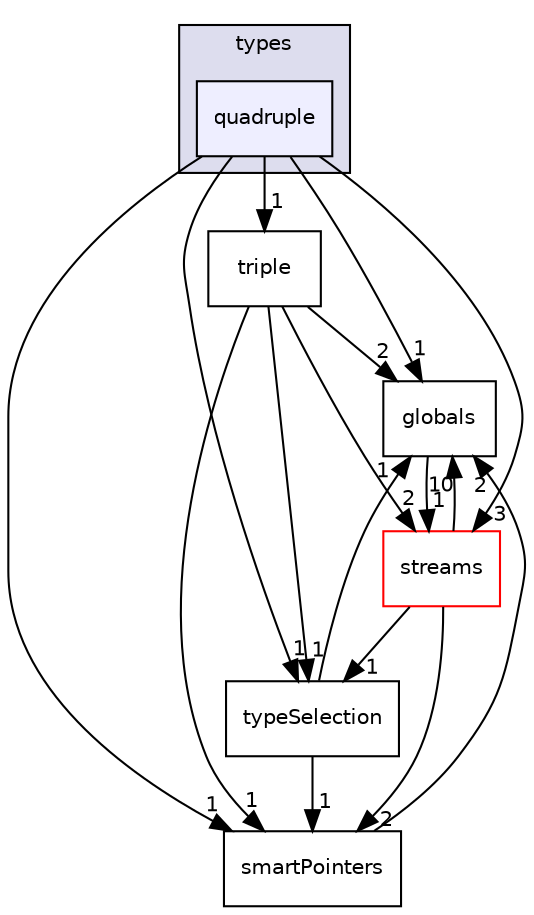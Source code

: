 digraph "src/phasicFlow/types/quadruple" {
  compound=true
  node [ fontsize="10", fontname="Helvetica"];
  edge [ labelfontsize="10", labelfontname="Helvetica"];
  subgraph clusterdir_e8baec020e471dff3bc06b812491e6c5 {
    graph [ bgcolor="#ddddee", pencolor="black", label="types" fontname="Helvetica", fontsize="10", URL="dir_e8baec020e471dff3bc06b812491e6c5.html"]
  dir_2eb06cd66568dce23de9f512d86706ca [shape=box, label="quadruple", style="filled", fillcolor="#eeeeff", pencolor="black", URL="dir_2eb06cd66568dce23de9f512d86706ca.html"];
  }
  dir_5f6559faa080c0b07ec2a71fd7e912fc [shape=box label="globals" URL="dir_5f6559faa080c0b07ec2a71fd7e912fc.html"];
  dir_0ebef8149ee25250b6e6438ff7826ec5 [shape=box label="triple" URL="dir_0ebef8149ee25250b6e6438ff7826ec5.html"];
  dir_40d84a547212027edc83c31468d15508 [shape=box label="smartPointers" URL="dir_40d84a547212027edc83c31468d15508.html"];
  dir_b13948a90891cb8a59f39ab8c50a8102 [shape=box label="streams" fillcolor="white" style="filled" color="red" URL="dir_b13948a90891cb8a59f39ab8c50a8102.html"];
  dir_4419dd78bee2bde1362d842a02bd0463 [shape=box label="typeSelection" URL="dir_4419dd78bee2bde1362d842a02bd0463.html"];
  dir_5f6559faa080c0b07ec2a71fd7e912fc->dir_b13948a90891cb8a59f39ab8c50a8102 [headlabel="1", labeldistance=1.5 headhref="dir_000117_000131.html"];
  dir_0ebef8149ee25250b6e6438ff7826ec5->dir_5f6559faa080c0b07ec2a71fd7e912fc [headlabel="2", labeldistance=1.5 headhref="dir_000178_000117.html"];
  dir_0ebef8149ee25250b6e6438ff7826ec5->dir_40d84a547212027edc83c31468d15508 [headlabel="1", labeldistance=1.5 headhref="dir_000178_000130.html"];
  dir_0ebef8149ee25250b6e6438ff7826ec5->dir_b13948a90891cb8a59f39ab8c50a8102 [headlabel="2", labeldistance=1.5 headhref="dir_000178_000131.html"];
  dir_0ebef8149ee25250b6e6438ff7826ec5->dir_4419dd78bee2bde1362d842a02bd0463 [headlabel="1", labeldistance=1.5 headhref="dir_000178_000179.html"];
  dir_40d84a547212027edc83c31468d15508->dir_5f6559faa080c0b07ec2a71fd7e912fc [headlabel="2", labeldistance=1.5 headhref="dir_000130_000117.html"];
  dir_b13948a90891cb8a59f39ab8c50a8102->dir_5f6559faa080c0b07ec2a71fd7e912fc [headlabel="10", labeldistance=1.5 headhref="dir_000131_000117.html"];
  dir_b13948a90891cb8a59f39ab8c50a8102->dir_40d84a547212027edc83c31468d15508 [headlabel="2", labeldistance=1.5 headhref="dir_000131_000130.html"];
  dir_b13948a90891cb8a59f39ab8c50a8102->dir_4419dd78bee2bde1362d842a02bd0463 [headlabel="1", labeldistance=1.5 headhref="dir_000131_000179.html"];
  dir_4419dd78bee2bde1362d842a02bd0463->dir_5f6559faa080c0b07ec2a71fd7e912fc [headlabel="1", labeldistance=1.5 headhref="dir_000179_000117.html"];
  dir_4419dd78bee2bde1362d842a02bd0463->dir_40d84a547212027edc83c31468d15508 [headlabel="1", labeldistance=1.5 headhref="dir_000179_000130.html"];
  dir_2eb06cd66568dce23de9f512d86706ca->dir_5f6559faa080c0b07ec2a71fd7e912fc [headlabel="1", labeldistance=1.5 headhref="dir_000177_000117.html"];
  dir_2eb06cd66568dce23de9f512d86706ca->dir_0ebef8149ee25250b6e6438ff7826ec5 [headlabel="1", labeldistance=1.5 headhref="dir_000177_000178.html"];
  dir_2eb06cd66568dce23de9f512d86706ca->dir_40d84a547212027edc83c31468d15508 [headlabel="1", labeldistance=1.5 headhref="dir_000177_000130.html"];
  dir_2eb06cd66568dce23de9f512d86706ca->dir_b13948a90891cb8a59f39ab8c50a8102 [headlabel="3", labeldistance=1.5 headhref="dir_000177_000131.html"];
  dir_2eb06cd66568dce23de9f512d86706ca->dir_4419dd78bee2bde1362d842a02bd0463 [headlabel="1", labeldistance=1.5 headhref="dir_000177_000179.html"];
}
